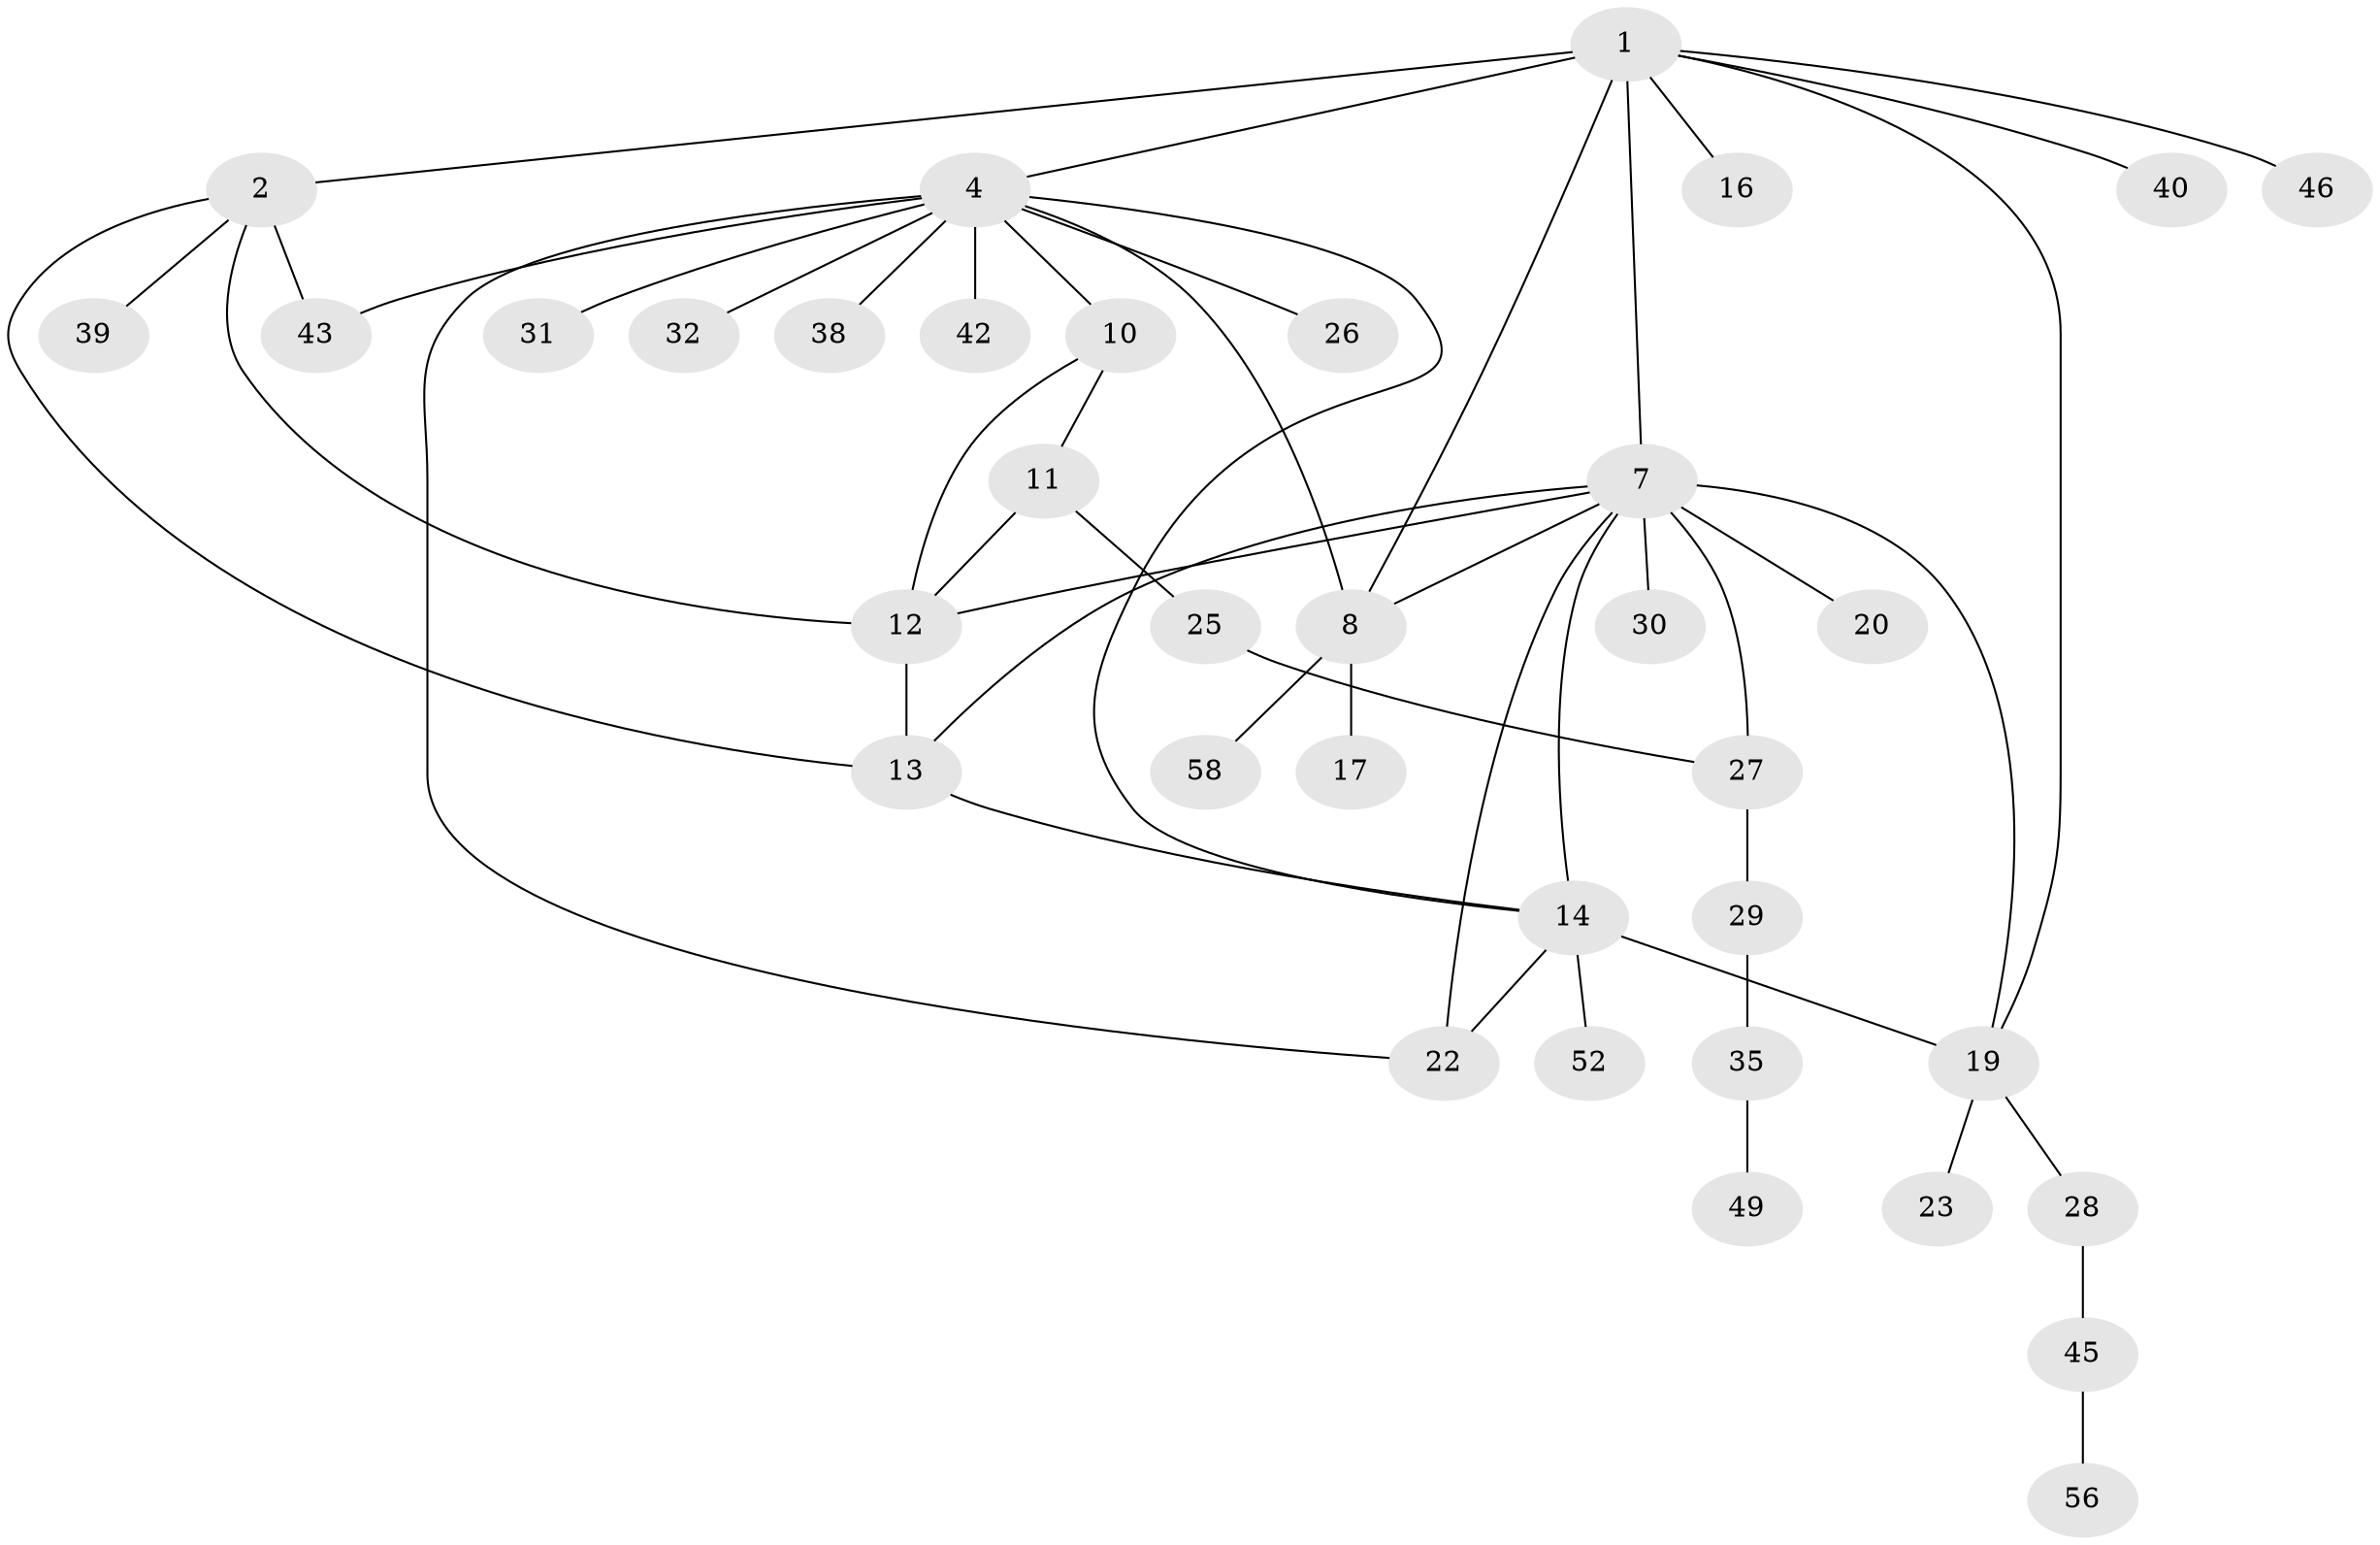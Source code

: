// original degree distribution, {4: 0.05555555555555555, 6: 0.041666666666666664, 10: 0.027777777777777776, 7: 0.041666666666666664, 5: 0.041666666666666664, 3: 0.05555555555555555, 8: 0.013888888888888888, 2: 0.19444444444444445, 1: 0.5277777777777778}
// Generated by graph-tools (version 1.1) at 2025/15/03/09/25 04:15:54]
// undirected, 36 vertices, 50 edges
graph export_dot {
graph [start="1"]
  node [color=gray90,style=filled];
  1 [super="+9+3"];
  2;
  4 [super="+6+5"];
  7 [super="+41+21+15+18+69+34"];
  8;
  10;
  11 [super="+60"];
  12;
  13 [super="+37+57+65"];
  14 [super="+47+24"];
  16 [super="+59"];
  17 [super="+64+33"];
  19 [super="+63+54"];
  20;
  22 [super="+51"];
  23;
  25;
  26;
  27 [super="+61+62"];
  28;
  29;
  30;
  31;
  32 [super="+36"];
  35;
  38;
  39;
  40;
  42;
  43;
  45;
  46;
  49;
  52;
  56;
  58;
  1 -- 2 [weight=2];
  1 -- 40;
  1 -- 8;
  1 -- 16;
  1 -- 7;
  1 -- 19;
  1 -- 4;
  1 -- 46;
  2 -- 12;
  2 -- 13;
  2 -- 39;
  2 -- 43;
  4 -- 8;
  4 -- 22;
  4 -- 42;
  4 -- 43;
  4 -- 10;
  4 -- 14;
  4 -- 32;
  4 -- 38;
  4 -- 26;
  4 -- 31;
  7 -- 8;
  7 -- 12;
  7 -- 19;
  7 -- 20;
  7 -- 30;
  7 -- 22;
  7 -- 13;
  7 -- 14;
  7 -- 27;
  8 -- 17;
  8 -- 58;
  10 -- 11;
  10 -- 12;
  11 -- 12;
  11 -- 25;
  12 -- 13;
  13 -- 14;
  14 -- 52;
  14 -- 19;
  14 -- 22;
  19 -- 23;
  19 -- 28;
  25 -- 27;
  27 -- 29;
  28 -- 45;
  29 -- 35;
  35 -- 49;
  45 -- 56;
}
